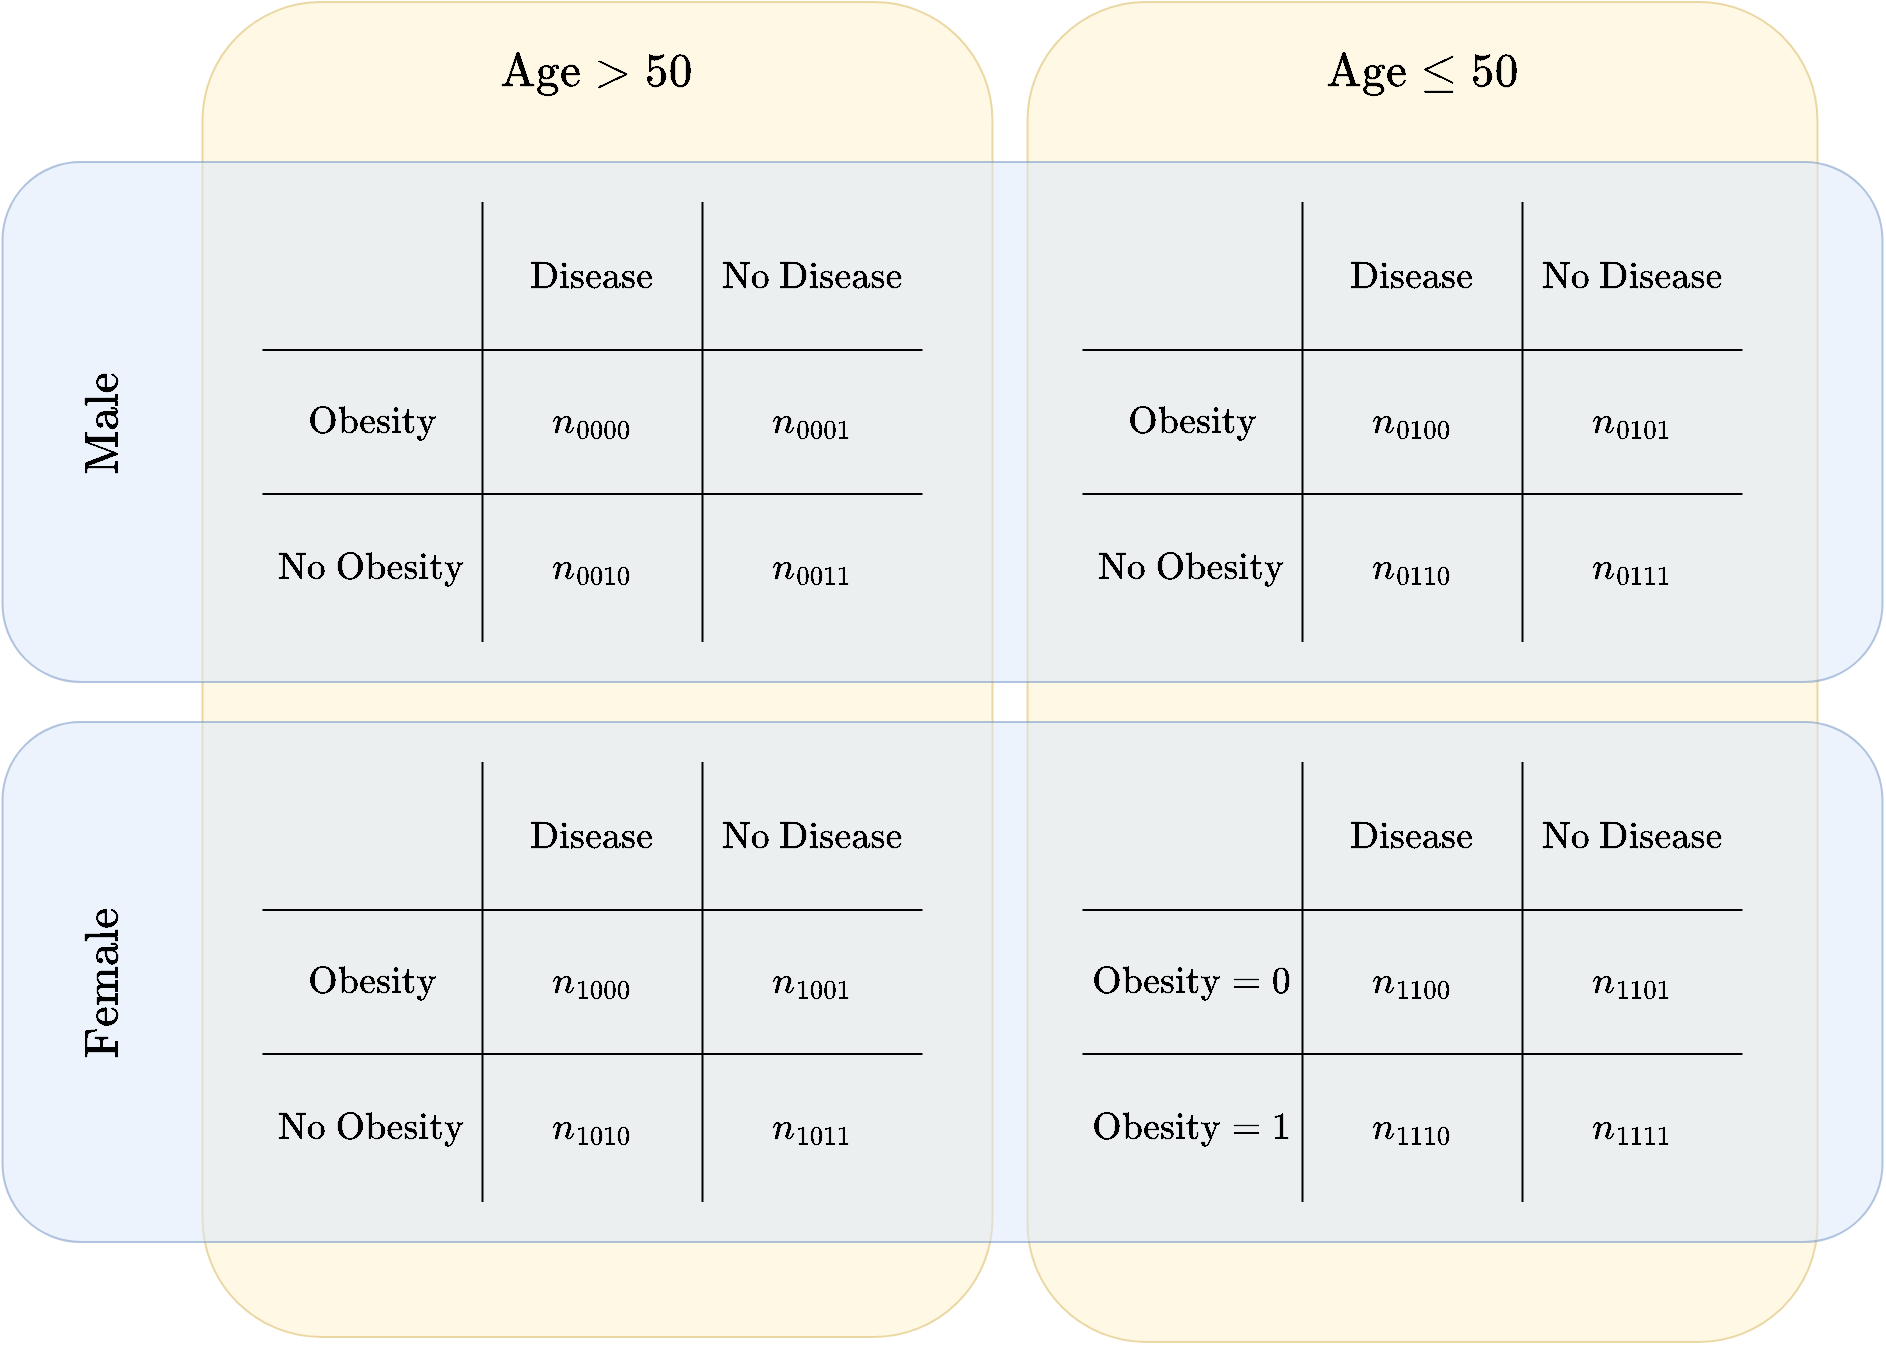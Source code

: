 <mxfile>
    <diagram name="Page-1" id="dAxY3QrxFXGfL_ZzQG9W">
        <mxGraphModel dx="1017" dy="920" grid="1" gridSize="10" guides="1" tooltips="1" connect="1" arrows="1" fold="1" page="1" pageScale="1" pageWidth="950" pageHeight="680" math="1" shadow="0">
            <root>
                <mxCell id="0"/>
                <mxCell id="1" parent="0"/>
                <mxCell id="o_4lC3tYzleQxMTvq1z8-74" value="" style="rounded=1;whiteSpace=wrap;html=1;rotation=-90;fillColor=#fff2cc;strokeColor=#d6b656;opacity=50;" parent="1" vertex="1">
                    <mxGeometry x="381.25" y="137.5" width="670" height="395" as="geometry"/>
                </mxCell>
                <mxCell id="o_4lC3tYzleQxMTvq1z8-71" value="" style="rounded=1;whiteSpace=wrap;html=1;rotation=-90;fillColor=#fff2cc;strokeColor=#d6b656;opacity=50;" parent="1" vertex="1">
                    <mxGeometry x="-30" y="136.25" width="667.5" height="395" as="geometry"/>
                </mxCell>
                <mxCell id="o_4lC3tYzleQxMTvq1z8-68" value="" style="rounded=1;whiteSpace=wrap;html=1;fillColor=#dae8fc;strokeColor=#6c8ebf;opacity=50;" parent="1" vertex="1">
                    <mxGeometry x="6.25" y="360" width="940" height="260" as="geometry"/>
                </mxCell>
                <mxCell id="o_4lC3tYzleQxMTvq1z8-66" value="" style="rounded=1;whiteSpace=wrap;html=1;fillColor=#DAE8FC;gradientDirection=radial;strokeColor=#6c8ebf;fillStyle=auto;shadow=0;glass=0;opacity=50;" parent="1" vertex="1">
                    <mxGeometry x="6.25" y="80" width="940" height="260" as="geometry"/>
                </mxCell>
                <mxCell id="o_4lC3tYzleQxMTvq1z8-14" value="" style="shape=table;startSize=0;container=1;collapsible=0;childLayout=tableLayout;fontSize=16;points=[[0,0,0,0,0],[0,0.25,0,0,0],[0,0.5,0,0,0],[0,0.75,0,0,0],[0,1,0,0,0],[0.25,0,0,0,0],[0.25,1,0,0,0],[0.5,0,0,0,0],[0.5,1,0,0,0],[0.75,0,0,0,0],[0.75,1,0,0,0],[1,0,0,0,0],[1,0.25,0,0,0],[1,0.5,0,0,0],[1,0.75,0,0,0],[1,1,0,0,0]];fillColor=none;gradientColor=none;perimeterSpacing=1;rounded=1;swimlaneHead=0;swimlaneBody=0;top=0;bottom=0;left=0;right=0;swimlaneFillColor=none;" parent="1" vertex="1">
                    <mxGeometry x="136.25" y="100" width="330" height="220" as="geometry"/>
                </mxCell>
                <mxCell id="o_4lC3tYzleQxMTvq1z8-15" value="" style="shape=tableRow;horizontal=0;startSize=0;swimlaneHead=0;swimlaneBody=0;strokeColor=inherit;top=0;left=0;bottom=0;right=0;collapsible=0;dropTarget=0;fillColor=none;points=[[0,0.5],[1,0.5]];portConstraint=eastwest;fontSize=16;" parent="o_4lC3tYzleQxMTvq1z8-14" vertex="1">
                    <mxGeometry width="330" height="74" as="geometry"/>
                </mxCell>
                <mxCell id="o_4lC3tYzleQxMTvq1z8-16" value="" style="shape=partialRectangle;html=1;whiteSpace=wrap;connectable=0;strokeColor=inherit;overflow=hidden;fillColor=none;top=0;left=0;bottom=0;right=0;pointerEvents=1;fontSize=16;" parent="o_4lC3tYzleQxMTvq1z8-15" vertex="1">
                    <mxGeometry width="110" height="74" as="geometry">
                        <mxRectangle width="110" height="74" as="alternateBounds"/>
                    </mxGeometry>
                </mxCell>
                <mxCell id="o_4lC3tYzleQxMTvq1z8-17" value="$$\text{Disease}$$" style="shape=partialRectangle;html=1;whiteSpace=wrap;connectable=0;strokeColor=inherit;overflow=hidden;fillColor=none;top=0;left=0;bottom=0;right=0;pointerEvents=1;fontSize=16;" parent="o_4lC3tYzleQxMTvq1z8-15" vertex="1">
                    <mxGeometry x="110" width="110" height="74" as="geometry">
                        <mxRectangle width="110" height="74" as="alternateBounds"/>
                    </mxGeometry>
                </mxCell>
                <mxCell id="o_4lC3tYzleQxMTvq1z8-18" value="$$\text{No Disease}$$" style="shape=partialRectangle;html=1;whiteSpace=wrap;connectable=0;strokeColor=inherit;overflow=hidden;fillColor=none;top=0;left=0;bottom=0;right=0;pointerEvents=1;fontSize=16;" parent="o_4lC3tYzleQxMTvq1z8-15" vertex="1">
                    <mxGeometry x="220" width="110" height="74" as="geometry">
                        <mxRectangle width="110" height="74" as="alternateBounds"/>
                    </mxGeometry>
                </mxCell>
                <mxCell id="o_4lC3tYzleQxMTvq1z8-19" value="" style="shape=tableRow;horizontal=0;startSize=0;swimlaneHead=0;swimlaneBody=0;strokeColor=inherit;top=0;left=0;bottom=0;right=0;collapsible=0;dropTarget=0;fillColor=none;points=[[0,0.5],[1,0.5]];portConstraint=eastwest;fontSize=16;" parent="o_4lC3tYzleQxMTvq1z8-14" vertex="1">
                    <mxGeometry y="74" width="330" height="72" as="geometry"/>
                </mxCell>
                <mxCell id="o_4lC3tYzleQxMTvq1z8-20" value="$$\text{Obesity}$$" style="shape=partialRectangle;html=1;whiteSpace=wrap;connectable=0;strokeColor=inherit;overflow=hidden;fillColor=none;top=0;left=0;bottom=0;right=0;pointerEvents=1;fontSize=16;" parent="o_4lC3tYzleQxMTvq1z8-19" vertex="1">
                    <mxGeometry width="110" height="72" as="geometry">
                        <mxRectangle width="110" height="72" as="alternateBounds"/>
                    </mxGeometry>
                </mxCell>
                <mxCell id="o_4lC3tYzleQxMTvq1z8-21" value="$$n_{0000}$$" style="shape=partialRectangle;html=1;whiteSpace=wrap;connectable=0;strokeColor=inherit;overflow=hidden;fillColor=none;top=0;left=0;bottom=0;right=0;pointerEvents=1;fontSize=16;" parent="o_4lC3tYzleQxMTvq1z8-19" vertex="1">
                    <mxGeometry x="110" width="110" height="72" as="geometry">
                        <mxRectangle width="110" height="72" as="alternateBounds"/>
                    </mxGeometry>
                </mxCell>
                <mxCell id="o_4lC3tYzleQxMTvq1z8-22" value="$$n_{0001}$$" style="shape=partialRectangle;html=1;whiteSpace=wrap;connectable=0;strokeColor=inherit;overflow=hidden;fillColor=none;top=0;left=0;bottom=0;right=0;pointerEvents=1;fontSize=16;" parent="o_4lC3tYzleQxMTvq1z8-19" vertex="1">
                    <mxGeometry x="220" width="110" height="72" as="geometry">
                        <mxRectangle width="110" height="72" as="alternateBounds"/>
                    </mxGeometry>
                </mxCell>
                <mxCell id="o_4lC3tYzleQxMTvq1z8-23" value="" style="shape=tableRow;horizontal=0;startSize=0;swimlaneHead=0;swimlaneBody=0;strokeColor=inherit;top=0;left=0;bottom=0;right=0;collapsible=0;dropTarget=0;fillColor=none;points=[[0,0.5],[1,0.5]];portConstraint=eastwest;fontSize=16;" parent="o_4lC3tYzleQxMTvq1z8-14" vertex="1">
                    <mxGeometry y="146" width="330" height="74" as="geometry"/>
                </mxCell>
                <mxCell id="o_4lC3tYzleQxMTvq1z8-24" value="$$\text{No Obesity}$$" style="shape=partialRectangle;html=1;whiteSpace=wrap;connectable=0;strokeColor=inherit;overflow=hidden;fillColor=none;top=0;left=0;bottom=0;right=0;pointerEvents=1;fontSize=16;" parent="o_4lC3tYzleQxMTvq1z8-23" vertex="1">
                    <mxGeometry width="110" height="74" as="geometry">
                        <mxRectangle width="110" height="74" as="alternateBounds"/>
                    </mxGeometry>
                </mxCell>
                <mxCell id="o_4lC3tYzleQxMTvq1z8-25" value="$$n_{0010}$$" style="shape=partialRectangle;html=1;whiteSpace=wrap;connectable=0;strokeColor=inherit;overflow=hidden;fillColor=none;top=0;left=0;bottom=0;right=0;pointerEvents=1;fontSize=16;" parent="o_4lC3tYzleQxMTvq1z8-23" vertex="1">
                    <mxGeometry x="110" width="110" height="74" as="geometry">
                        <mxRectangle width="110" height="74" as="alternateBounds"/>
                    </mxGeometry>
                </mxCell>
                <mxCell id="o_4lC3tYzleQxMTvq1z8-26" value="$$n_{0011}$$" style="shape=partialRectangle;html=1;whiteSpace=wrap;connectable=0;strokeColor=inherit;overflow=hidden;fillColor=none;top=0;left=0;bottom=0;right=0;pointerEvents=1;fontSize=16;" parent="o_4lC3tYzleQxMTvq1z8-23" vertex="1">
                    <mxGeometry x="220" width="110" height="74" as="geometry">
                        <mxRectangle width="110" height="74" as="alternateBounds"/>
                    </mxGeometry>
                </mxCell>
                <mxCell id="o_4lC3tYzleQxMTvq1z8-27" value="" style="shape=table;startSize=0;container=1;collapsible=0;childLayout=tableLayout;fontSize=16;points=[[0,0,0,0,0],[0,0.25,0,0,0],[0,0.5,0,0,0],[0,0.75,0,0,0],[0,1,0,0,0],[0.25,0,0,0,0],[0.25,1,0,0,0],[0.5,0,0,0,0],[0.5,1,0,0,0],[0.75,0,0,0,0],[0.75,1,0,0,0],[1,0,0,0,0],[1,0.25,0,0,0],[1,0.5,0,0,0],[1,0.75,0,0,0],[1,1,0,0,0]];fillColor=none;gradientColor=none;perimeterSpacing=1;rounded=1;swimlaneHead=0;swimlaneBody=0;top=0;bottom=0;left=0;right=0;swimlaneFillColor=none;" parent="1" vertex="1">
                    <mxGeometry x="136.25" y="380" width="330" height="220" as="geometry"/>
                </mxCell>
                <mxCell id="o_4lC3tYzleQxMTvq1z8-28" value="" style="shape=tableRow;horizontal=0;startSize=0;swimlaneHead=0;swimlaneBody=0;strokeColor=inherit;top=0;left=0;bottom=0;right=0;collapsible=0;dropTarget=0;fillColor=none;points=[[0,0.5],[1,0.5]];portConstraint=eastwest;fontSize=16;" parent="o_4lC3tYzleQxMTvq1z8-27" vertex="1">
                    <mxGeometry width="330" height="74" as="geometry"/>
                </mxCell>
                <mxCell id="o_4lC3tYzleQxMTvq1z8-29" value="" style="shape=partialRectangle;html=1;whiteSpace=wrap;connectable=0;strokeColor=inherit;overflow=hidden;fillColor=none;top=0;left=0;bottom=0;right=0;pointerEvents=1;fontSize=16;" parent="o_4lC3tYzleQxMTvq1z8-28" vertex="1">
                    <mxGeometry width="110" height="74" as="geometry">
                        <mxRectangle width="110" height="74" as="alternateBounds"/>
                    </mxGeometry>
                </mxCell>
                <mxCell id="o_4lC3tYzleQxMTvq1z8-30" value="$$\text{Disease}$$" style="shape=partialRectangle;html=1;whiteSpace=wrap;connectable=0;strokeColor=inherit;overflow=hidden;fillColor=none;top=0;left=0;bottom=0;right=0;pointerEvents=1;fontSize=16;" parent="o_4lC3tYzleQxMTvq1z8-28" vertex="1">
                    <mxGeometry x="110" width="110" height="74" as="geometry">
                        <mxRectangle width="110" height="74" as="alternateBounds"/>
                    </mxGeometry>
                </mxCell>
                <mxCell id="o_4lC3tYzleQxMTvq1z8-31" value="$$\text{No Disease}$$" style="shape=partialRectangle;html=1;whiteSpace=wrap;connectable=0;strokeColor=inherit;overflow=hidden;fillColor=none;top=0;left=0;bottom=0;right=0;pointerEvents=1;fontSize=16;" parent="o_4lC3tYzleQxMTvq1z8-28" vertex="1">
                    <mxGeometry x="220" width="110" height="74" as="geometry">
                        <mxRectangle width="110" height="74" as="alternateBounds"/>
                    </mxGeometry>
                </mxCell>
                <mxCell id="o_4lC3tYzleQxMTvq1z8-32" value="" style="shape=tableRow;horizontal=0;startSize=0;swimlaneHead=0;swimlaneBody=0;strokeColor=inherit;top=0;left=0;bottom=0;right=0;collapsible=0;dropTarget=0;fillColor=none;points=[[0,0.5],[1,0.5]];portConstraint=eastwest;fontSize=16;" parent="o_4lC3tYzleQxMTvq1z8-27" vertex="1">
                    <mxGeometry y="74" width="330" height="72" as="geometry"/>
                </mxCell>
                <mxCell id="o_4lC3tYzleQxMTvq1z8-33" value="$$\text{Obesity}$$" style="shape=partialRectangle;html=1;whiteSpace=wrap;connectable=0;strokeColor=inherit;overflow=hidden;fillColor=none;top=0;left=0;bottom=0;right=0;pointerEvents=1;fontSize=16;" parent="o_4lC3tYzleQxMTvq1z8-32" vertex="1">
                    <mxGeometry width="110" height="72" as="geometry">
                        <mxRectangle width="110" height="72" as="alternateBounds"/>
                    </mxGeometry>
                </mxCell>
                <mxCell id="o_4lC3tYzleQxMTvq1z8-34" value="$$n_{1000}$$" style="shape=partialRectangle;html=1;whiteSpace=wrap;connectable=0;strokeColor=inherit;overflow=hidden;fillColor=none;top=0;left=0;bottom=0;right=0;pointerEvents=1;fontSize=16;" parent="o_4lC3tYzleQxMTvq1z8-32" vertex="1">
                    <mxGeometry x="110" width="110" height="72" as="geometry">
                        <mxRectangle width="110" height="72" as="alternateBounds"/>
                    </mxGeometry>
                </mxCell>
                <mxCell id="o_4lC3tYzleQxMTvq1z8-35" value="$$n_{1001}$$" style="shape=partialRectangle;html=1;whiteSpace=wrap;connectable=0;strokeColor=inherit;overflow=hidden;fillColor=none;top=0;left=0;bottom=0;right=0;pointerEvents=1;fontSize=16;" parent="o_4lC3tYzleQxMTvq1z8-32" vertex="1">
                    <mxGeometry x="220" width="110" height="72" as="geometry">
                        <mxRectangle width="110" height="72" as="alternateBounds"/>
                    </mxGeometry>
                </mxCell>
                <mxCell id="o_4lC3tYzleQxMTvq1z8-36" value="" style="shape=tableRow;horizontal=0;startSize=0;swimlaneHead=0;swimlaneBody=0;strokeColor=inherit;top=0;left=0;bottom=0;right=0;collapsible=0;dropTarget=0;fillColor=none;points=[[0,0.5],[1,0.5]];portConstraint=eastwest;fontSize=16;" parent="o_4lC3tYzleQxMTvq1z8-27" vertex="1">
                    <mxGeometry y="146" width="330" height="74" as="geometry"/>
                </mxCell>
                <mxCell id="o_4lC3tYzleQxMTvq1z8-37" value="$$\text{No Obesity}$$" style="shape=partialRectangle;html=1;whiteSpace=wrap;connectable=0;strokeColor=inherit;overflow=hidden;fillColor=none;top=0;left=0;bottom=0;right=0;pointerEvents=1;fontSize=16;" parent="o_4lC3tYzleQxMTvq1z8-36" vertex="1">
                    <mxGeometry width="110" height="74" as="geometry">
                        <mxRectangle width="110" height="74" as="alternateBounds"/>
                    </mxGeometry>
                </mxCell>
                <mxCell id="o_4lC3tYzleQxMTvq1z8-38" value="$$n_{1010}$$" style="shape=partialRectangle;html=1;whiteSpace=wrap;connectable=0;strokeColor=inherit;overflow=hidden;fillColor=none;top=0;left=0;bottom=0;right=0;pointerEvents=1;fontSize=16;" parent="o_4lC3tYzleQxMTvq1z8-36" vertex="1">
                    <mxGeometry x="110" width="110" height="74" as="geometry">
                        <mxRectangle width="110" height="74" as="alternateBounds"/>
                    </mxGeometry>
                </mxCell>
                <mxCell id="o_4lC3tYzleQxMTvq1z8-39" value="$$n_{1011}$$" style="shape=partialRectangle;html=1;whiteSpace=wrap;connectable=0;strokeColor=inherit;overflow=hidden;fillColor=none;top=0;left=0;bottom=0;right=0;pointerEvents=1;fontSize=16;" parent="o_4lC3tYzleQxMTvq1z8-36" vertex="1">
                    <mxGeometry x="220" width="110" height="74" as="geometry">
                        <mxRectangle width="110" height="74" as="alternateBounds"/>
                    </mxGeometry>
                </mxCell>
                <mxCell id="o_4lC3tYzleQxMTvq1z8-40" value="" style="shape=table;startSize=0;container=1;collapsible=0;childLayout=tableLayout;fontSize=16;points=[[0,0,0,0,0],[0,0.25,0,0,0],[0,0.5,0,0,0],[0,0.75,0,0,0],[0,1,0,0,0],[0.25,0,0,0,0],[0.25,1,0,0,0],[0.5,0,0,0,0],[0.5,1,0,0,0],[0.75,0,0,0,0],[0.75,1,0,0,0],[1,0,0,0,0],[1,0.25,0,0,0],[1,0.5,0,0,0],[1,0.75,0,0,0],[1,1,0,0,0]];fillColor=none;gradientColor=none;perimeterSpacing=1;rounded=1;swimlaneHead=0;swimlaneBody=0;top=0;bottom=0;left=0;right=0;swimlaneFillColor=none;" parent="1" vertex="1">
                    <mxGeometry x="546.25" y="100" width="330" height="220" as="geometry"/>
                </mxCell>
                <mxCell id="o_4lC3tYzleQxMTvq1z8-41" value="" style="shape=tableRow;horizontal=0;startSize=0;swimlaneHead=0;swimlaneBody=0;strokeColor=inherit;top=0;left=0;bottom=0;right=0;collapsible=0;dropTarget=0;fillColor=none;points=[[0,0.5],[1,0.5]];portConstraint=eastwest;fontSize=16;" parent="o_4lC3tYzleQxMTvq1z8-40" vertex="1">
                    <mxGeometry width="330" height="74" as="geometry"/>
                </mxCell>
                <mxCell id="o_4lC3tYzleQxMTvq1z8-42" value="" style="shape=partialRectangle;html=1;whiteSpace=wrap;connectable=0;strokeColor=inherit;overflow=hidden;fillColor=none;top=0;left=0;bottom=0;right=0;pointerEvents=1;fontSize=16;" parent="o_4lC3tYzleQxMTvq1z8-41" vertex="1">
                    <mxGeometry width="110" height="74" as="geometry">
                        <mxRectangle width="110" height="74" as="alternateBounds"/>
                    </mxGeometry>
                </mxCell>
                <mxCell id="o_4lC3tYzleQxMTvq1z8-43" value="$$\text{Disease}$$" style="shape=partialRectangle;html=1;whiteSpace=wrap;connectable=0;strokeColor=inherit;overflow=hidden;fillColor=none;top=0;left=0;bottom=0;right=0;pointerEvents=1;fontSize=16;" parent="o_4lC3tYzleQxMTvq1z8-41" vertex="1">
                    <mxGeometry x="110" width="110" height="74" as="geometry">
                        <mxRectangle width="110" height="74" as="alternateBounds"/>
                    </mxGeometry>
                </mxCell>
                <mxCell id="o_4lC3tYzleQxMTvq1z8-44" value="$$\text{No Disease}$$" style="shape=partialRectangle;html=1;whiteSpace=wrap;connectable=0;strokeColor=inherit;overflow=hidden;fillColor=none;top=0;left=0;bottom=0;right=0;pointerEvents=1;fontSize=16;" parent="o_4lC3tYzleQxMTvq1z8-41" vertex="1">
                    <mxGeometry x="220" width="110" height="74" as="geometry">
                        <mxRectangle width="110" height="74" as="alternateBounds"/>
                    </mxGeometry>
                </mxCell>
                <mxCell id="o_4lC3tYzleQxMTvq1z8-45" value="" style="shape=tableRow;horizontal=0;startSize=0;swimlaneHead=0;swimlaneBody=0;strokeColor=inherit;top=0;left=0;bottom=0;right=0;collapsible=0;dropTarget=0;fillColor=none;points=[[0,0.5],[1,0.5]];portConstraint=eastwest;fontSize=16;" parent="o_4lC3tYzleQxMTvq1z8-40" vertex="1">
                    <mxGeometry y="74" width="330" height="72" as="geometry"/>
                </mxCell>
                <mxCell id="o_4lC3tYzleQxMTvq1z8-46" value="$$\text{Obesity}$$" style="shape=partialRectangle;html=1;whiteSpace=wrap;connectable=0;strokeColor=inherit;overflow=hidden;fillColor=none;top=0;left=0;bottom=0;right=0;pointerEvents=1;fontSize=16;" parent="o_4lC3tYzleQxMTvq1z8-45" vertex="1">
                    <mxGeometry width="110" height="72" as="geometry">
                        <mxRectangle width="110" height="72" as="alternateBounds"/>
                    </mxGeometry>
                </mxCell>
                <mxCell id="o_4lC3tYzleQxMTvq1z8-47" value="$$n_{0100}$$" style="shape=partialRectangle;html=1;whiteSpace=wrap;connectable=0;strokeColor=inherit;overflow=hidden;fillColor=none;top=0;left=0;bottom=0;right=0;pointerEvents=1;fontSize=16;" parent="o_4lC3tYzleQxMTvq1z8-45" vertex="1">
                    <mxGeometry x="110" width="110" height="72" as="geometry">
                        <mxRectangle width="110" height="72" as="alternateBounds"/>
                    </mxGeometry>
                </mxCell>
                <mxCell id="o_4lC3tYzleQxMTvq1z8-48" value="$$n_{0101}$$" style="shape=partialRectangle;html=1;whiteSpace=wrap;connectable=0;strokeColor=inherit;overflow=hidden;fillColor=none;top=0;left=0;bottom=0;right=0;pointerEvents=1;fontSize=16;" parent="o_4lC3tYzleQxMTvq1z8-45" vertex="1">
                    <mxGeometry x="220" width="110" height="72" as="geometry">
                        <mxRectangle width="110" height="72" as="alternateBounds"/>
                    </mxGeometry>
                </mxCell>
                <mxCell id="o_4lC3tYzleQxMTvq1z8-49" value="" style="shape=tableRow;horizontal=0;startSize=0;swimlaneHead=0;swimlaneBody=0;strokeColor=inherit;top=0;left=0;bottom=0;right=0;collapsible=0;dropTarget=0;fillColor=none;points=[[0,0.5],[1,0.5]];portConstraint=eastwest;fontSize=16;" parent="o_4lC3tYzleQxMTvq1z8-40" vertex="1">
                    <mxGeometry y="146" width="330" height="74" as="geometry"/>
                </mxCell>
                <mxCell id="o_4lC3tYzleQxMTvq1z8-50" value="$$\text{No Obesity}$$" style="shape=partialRectangle;html=1;whiteSpace=wrap;connectable=0;strokeColor=inherit;overflow=hidden;fillColor=none;top=0;left=0;bottom=0;right=0;pointerEvents=1;fontSize=16;" parent="o_4lC3tYzleQxMTvq1z8-49" vertex="1">
                    <mxGeometry width="110" height="74" as="geometry">
                        <mxRectangle width="110" height="74" as="alternateBounds"/>
                    </mxGeometry>
                </mxCell>
                <mxCell id="o_4lC3tYzleQxMTvq1z8-51" value="$$n_{0110}$$" style="shape=partialRectangle;html=1;whiteSpace=wrap;connectable=0;strokeColor=inherit;overflow=hidden;fillColor=none;top=0;left=0;bottom=0;right=0;pointerEvents=1;fontSize=16;" parent="o_4lC3tYzleQxMTvq1z8-49" vertex="1">
                    <mxGeometry x="110" width="110" height="74" as="geometry">
                        <mxRectangle width="110" height="74" as="alternateBounds"/>
                    </mxGeometry>
                </mxCell>
                <mxCell id="o_4lC3tYzleQxMTvq1z8-52" value="$$n_{0111}$$" style="shape=partialRectangle;html=1;whiteSpace=wrap;connectable=0;strokeColor=inherit;overflow=hidden;fillColor=none;top=0;left=0;bottom=0;right=0;pointerEvents=1;fontSize=16;" parent="o_4lC3tYzleQxMTvq1z8-49" vertex="1">
                    <mxGeometry x="220" width="110" height="74" as="geometry">
                        <mxRectangle width="110" height="74" as="alternateBounds"/>
                    </mxGeometry>
                </mxCell>
                <mxCell id="o_4lC3tYzleQxMTvq1z8-53" value="" style="shape=table;startSize=0;container=1;collapsible=0;childLayout=tableLayout;fontSize=16;points=[[0,0,0,0,0],[0,0.25,0,0,0],[0,0.5,0,0,0],[0,0.75,0,0,0],[0,1,0,0,0],[0.25,0,0,0,0],[0.25,1,0,0,0],[0.5,0,0,0,0],[0.5,1,0,0,0],[0.75,0,0,0,0],[0.75,1,0,0,0],[1,0,0,0,0],[1,0.25,0,0,0],[1,0.5,0,0,0],[1,0.75,0,0,0],[1,1,0,0,0]];fillColor=none;gradientColor=none;perimeterSpacing=1;rounded=1;swimlaneHead=0;swimlaneBody=0;top=0;bottom=0;left=0;right=0;swimlaneFillColor=none;" parent="1" vertex="1">
                    <mxGeometry x="546.25" y="380" width="330" height="220" as="geometry"/>
                </mxCell>
                <mxCell id="o_4lC3tYzleQxMTvq1z8-54" value="" style="shape=tableRow;horizontal=0;startSize=0;swimlaneHead=0;swimlaneBody=0;strokeColor=inherit;top=0;left=0;bottom=0;right=0;collapsible=0;dropTarget=0;fillColor=none;points=[[0,0.5],[1,0.5]];portConstraint=eastwest;fontSize=16;" parent="o_4lC3tYzleQxMTvq1z8-53" vertex="1">
                    <mxGeometry width="330" height="74" as="geometry"/>
                </mxCell>
                <mxCell id="o_4lC3tYzleQxMTvq1z8-55" value="" style="shape=partialRectangle;html=1;whiteSpace=wrap;connectable=0;strokeColor=inherit;overflow=hidden;fillColor=none;top=0;left=0;bottom=0;right=0;pointerEvents=1;fontSize=16;" parent="o_4lC3tYzleQxMTvq1z8-54" vertex="1">
                    <mxGeometry width="110" height="74" as="geometry">
                        <mxRectangle width="110" height="74" as="alternateBounds"/>
                    </mxGeometry>
                </mxCell>
                <mxCell id="o_4lC3tYzleQxMTvq1z8-56" value="$$\text{Disease}$$" style="shape=partialRectangle;html=1;whiteSpace=wrap;connectable=0;strokeColor=inherit;overflow=hidden;fillColor=none;top=0;left=0;bottom=0;right=0;pointerEvents=1;fontSize=16;" parent="o_4lC3tYzleQxMTvq1z8-54" vertex="1">
                    <mxGeometry x="110" width="110" height="74" as="geometry">
                        <mxRectangle width="110" height="74" as="alternateBounds"/>
                    </mxGeometry>
                </mxCell>
                <mxCell id="o_4lC3tYzleQxMTvq1z8-57" value="$$\text{No Disease}$$" style="shape=partialRectangle;html=1;whiteSpace=wrap;connectable=0;strokeColor=inherit;overflow=hidden;fillColor=none;top=0;left=0;bottom=0;right=0;pointerEvents=1;fontSize=16;" parent="o_4lC3tYzleQxMTvq1z8-54" vertex="1">
                    <mxGeometry x="220" width="110" height="74" as="geometry">
                        <mxRectangle width="110" height="74" as="alternateBounds"/>
                    </mxGeometry>
                </mxCell>
                <mxCell id="o_4lC3tYzleQxMTvq1z8-58" value="" style="shape=tableRow;horizontal=0;startSize=0;swimlaneHead=0;swimlaneBody=0;strokeColor=inherit;top=0;left=0;bottom=0;right=0;collapsible=0;dropTarget=0;fillColor=none;points=[[0,0.5],[1,0.5]];portConstraint=eastwest;fontSize=16;" parent="o_4lC3tYzleQxMTvq1z8-53" vertex="1">
                    <mxGeometry y="74" width="330" height="72" as="geometry"/>
                </mxCell>
                <mxCell id="o_4lC3tYzleQxMTvq1z8-59" value="$$\text{Obesity}=0$$" style="shape=partialRectangle;html=1;whiteSpace=wrap;connectable=0;strokeColor=inherit;overflow=hidden;fillColor=none;top=0;left=0;bottom=0;right=0;pointerEvents=1;fontSize=16;" parent="o_4lC3tYzleQxMTvq1z8-58" vertex="1">
                    <mxGeometry width="110" height="72" as="geometry">
                        <mxRectangle width="110" height="72" as="alternateBounds"/>
                    </mxGeometry>
                </mxCell>
                <mxCell id="o_4lC3tYzleQxMTvq1z8-60" value="$$n_{1100}$$" style="shape=partialRectangle;html=1;whiteSpace=wrap;connectable=0;strokeColor=inherit;overflow=hidden;fillColor=none;top=0;left=0;bottom=0;right=0;pointerEvents=1;fontSize=16;" parent="o_4lC3tYzleQxMTvq1z8-58" vertex="1">
                    <mxGeometry x="110" width="110" height="72" as="geometry">
                        <mxRectangle width="110" height="72" as="alternateBounds"/>
                    </mxGeometry>
                </mxCell>
                <mxCell id="o_4lC3tYzleQxMTvq1z8-61" value="$$n_{1101}$$" style="shape=partialRectangle;html=1;whiteSpace=wrap;connectable=0;strokeColor=inherit;overflow=hidden;fillColor=none;top=0;left=0;bottom=0;right=0;pointerEvents=1;fontSize=16;" parent="o_4lC3tYzleQxMTvq1z8-58" vertex="1">
                    <mxGeometry x="220" width="110" height="72" as="geometry">
                        <mxRectangle width="110" height="72" as="alternateBounds"/>
                    </mxGeometry>
                </mxCell>
                <mxCell id="o_4lC3tYzleQxMTvq1z8-62" value="" style="shape=tableRow;horizontal=0;startSize=0;swimlaneHead=0;swimlaneBody=0;strokeColor=inherit;top=0;left=0;bottom=0;right=0;collapsible=0;dropTarget=0;fillColor=none;points=[[0,0.5],[1,0.5]];portConstraint=eastwest;fontSize=16;" parent="o_4lC3tYzleQxMTvq1z8-53" vertex="1">
                    <mxGeometry y="146" width="330" height="74" as="geometry"/>
                </mxCell>
                <mxCell id="o_4lC3tYzleQxMTvq1z8-63" value="$$\text{Obesity}=1$$" style="shape=partialRectangle;html=1;whiteSpace=wrap;connectable=0;strokeColor=inherit;overflow=hidden;fillColor=none;top=0;left=0;bottom=0;right=0;pointerEvents=1;fontSize=16;" parent="o_4lC3tYzleQxMTvq1z8-62" vertex="1">
                    <mxGeometry width="110" height="74" as="geometry">
                        <mxRectangle width="110" height="74" as="alternateBounds"/>
                    </mxGeometry>
                </mxCell>
                <mxCell id="o_4lC3tYzleQxMTvq1z8-64" value="$$n_{1110}$$" style="shape=partialRectangle;html=1;whiteSpace=wrap;connectable=0;strokeColor=inherit;overflow=hidden;fillColor=none;top=0;left=0;bottom=0;right=0;pointerEvents=1;fontSize=16;" parent="o_4lC3tYzleQxMTvq1z8-62" vertex="1">
                    <mxGeometry x="110" width="110" height="74" as="geometry">
                        <mxRectangle width="110" height="74" as="alternateBounds"/>
                    </mxGeometry>
                </mxCell>
                <mxCell id="o_4lC3tYzleQxMTvq1z8-65" value="$$n_{1111}$$" style="shape=partialRectangle;html=1;whiteSpace=wrap;connectable=0;strokeColor=inherit;overflow=hidden;fillColor=none;top=0;left=0;bottom=0;right=0;pointerEvents=1;fontSize=16;" parent="o_4lC3tYzleQxMTvq1z8-62" vertex="1">
                    <mxGeometry x="220" width="110" height="74" as="geometry">
                        <mxRectangle width="110" height="74" as="alternateBounds"/>
                    </mxGeometry>
                </mxCell>
                <mxCell id="o_4lC3tYzleQxMTvq1z8-69" value="&lt;font style=&quot;font-size: 20px;&quot;&gt;$$\text{Male}$$&lt;/font&gt;" style="text;html=1;align=center;verticalAlign=middle;whiteSpace=wrap;rounded=0;rotation=-90;" parent="1" vertex="1">
                    <mxGeometry x="-23.75" y="160" width="160" height="100" as="geometry"/>
                </mxCell>
                <mxCell id="o_4lC3tYzleQxMTvq1z8-70" value="&lt;font style=&quot;font-size: 20px;&quot;&gt;$$\text{Female}$$&lt;/font&gt;" style="text;html=1;align=center;verticalAlign=middle;whiteSpace=wrap;rounded=0;rotation=-90;" parent="1" vertex="1">
                    <mxGeometry x="-23.75" y="440" width="160" height="100" as="geometry"/>
                </mxCell>
                <mxCell id="o_4lC3tYzleQxMTvq1z8-72" value="&lt;font style=&quot;font-size: 20px;&quot;&gt;$$\text{Age}&amp;gt;50$$&lt;/font&gt;" style="text;html=1;align=center;verticalAlign=middle;whiteSpace=wrap;rounded=0;" parent="1" vertex="1">
                    <mxGeometry x="201.25" y="20" width="205" height="30" as="geometry"/>
                </mxCell>
                <mxCell id="o_4lC3tYzleQxMTvq1z8-75" value="&lt;font style=&quot;font-size: 20px;&quot;&gt;$$\text{Age}\leq50$$&lt;/font&gt;" style="text;html=1;align=center;verticalAlign=middle;whiteSpace=wrap;rounded=0;" parent="1" vertex="1">
                    <mxGeometry x="613.75" y="20" width="205" height="30" as="geometry"/>
                </mxCell>
            </root>
        </mxGraphModel>
    </diagram>
</mxfile>